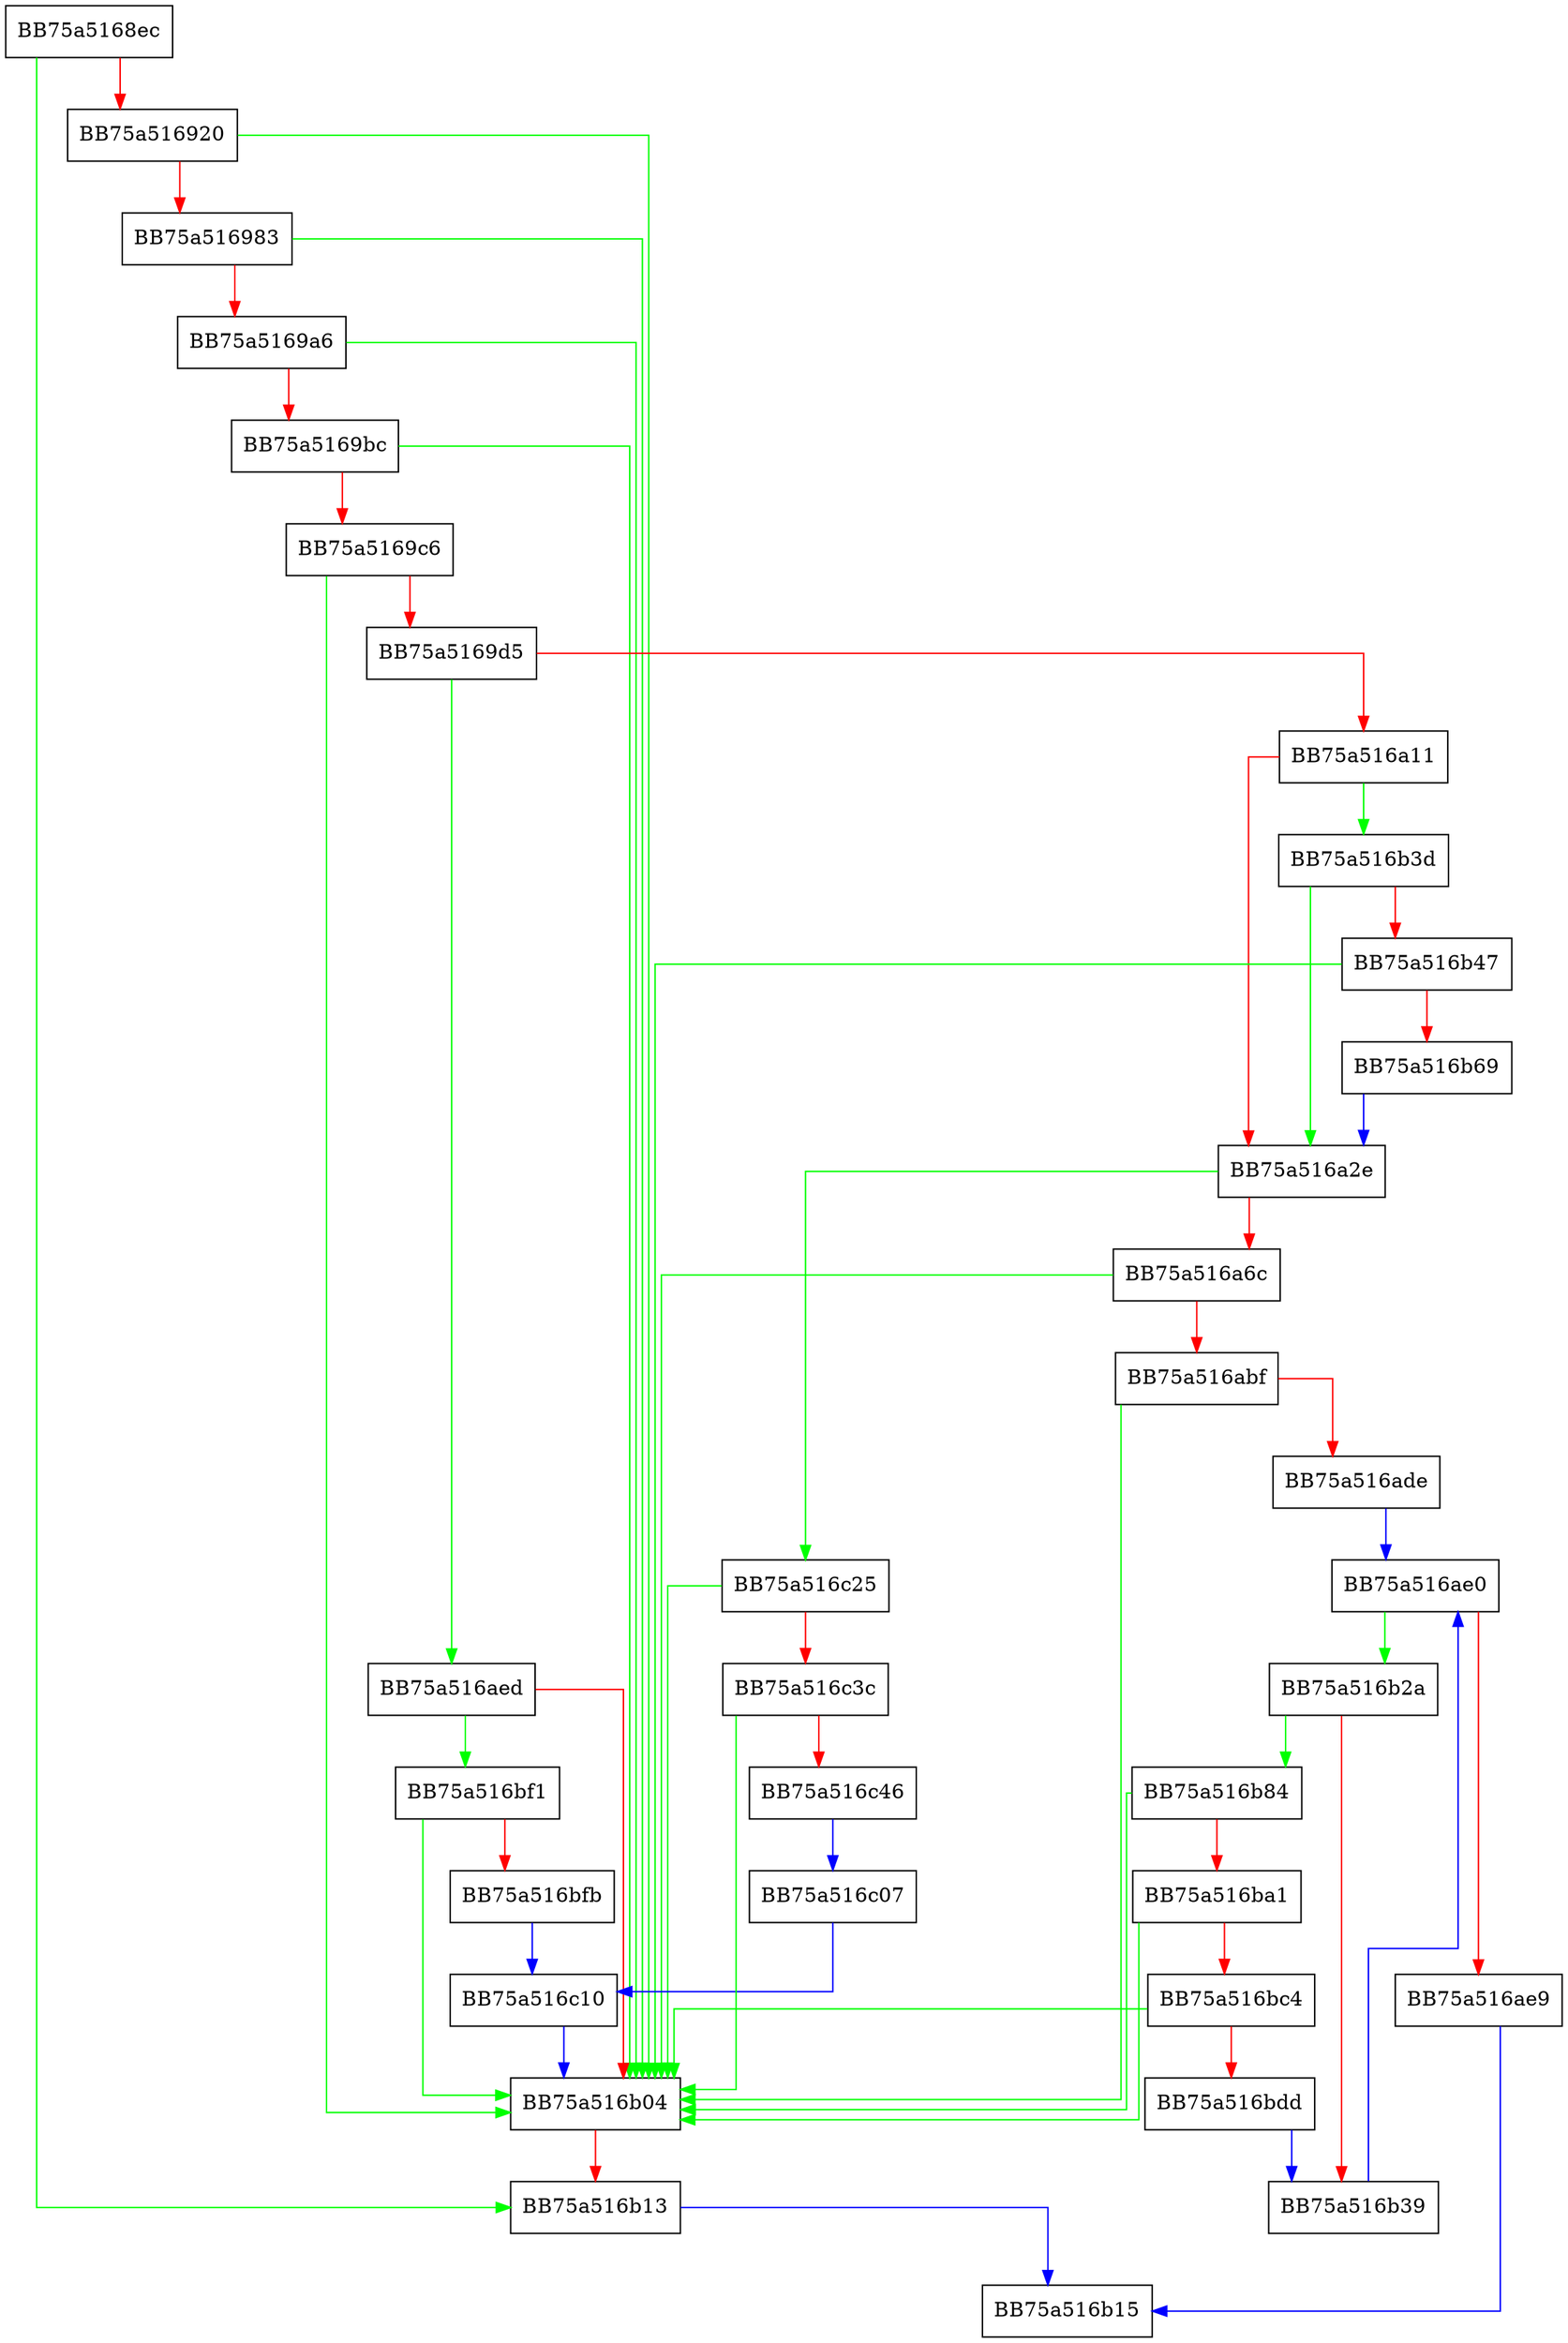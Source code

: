 digraph AllocState {
  node [shape="box"];
  graph [splines=ortho];
  BB75a5168ec -> BB75a516b13 [color="green"];
  BB75a5168ec -> BB75a516920 [color="red"];
  BB75a516920 -> BB75a516b04 [color="green"];
  BB75a516920 -> BB75a516983 [color="red"];
  BB75a516983 -> BB75a516b04 [color="green"];
  BB75a516983 -> BB75a5169a6 [color="red"];
  BB75a5169a6 -> BB75a516b04 [color="green"];
  BB75a5169a6 -> BB75a5169bc [color="red"];
  BB75a5169bc -> BB75a516b04 [color="green"];
  BB75a5169bc -> BB75a5169c6 [color="red"];
  BB75a5169c6 -> BB75a516b04 [color="green"];
  BB75a5169c6 -> BB75a5169d5 [color="red"];
  BB75a5169d5 -> BB75a516aed [color="green"];
  BB75a5169d5 -> BB75a516a11 [color="red"];
  BB75a516a11 -> BB75a516b3d [color="green"];
  BB75a516a11 -> BB75a516a2e [color="red"];
  BB75a516a2e -> BB75a516c25 [color="green"];
  BB75a516a2e -> BB75a516a6c [color="red"];
  BB75a516a6c -> BB75a516b04 [color="green"];
  BB75a516a6c -> BB75a516abf [color="red"];
  BB75a516abf -> BB75a516b04 [color="green"];
  BB75a516abf -> BB75a516ade [color="red"];
  BB75a516ade -> BB75a516ae0 [color="blue"];
  BB75a516ae0 -> BB75a516b2a [color="green"];
  BB75a516ae0 -> BB75a516ae9 [color="red"];
  BB75a516ae9 -> BB75a516b15 [color="blue"];
  BB75a516aed -> BB75a516bf1 [color="green"];
  BB75a516aed -> BB75a516b04 [color="red"];
  BB75a516b04 -> BB75a516b13 [color="red"];
  BB75a516b13 -> BB75a516b15 [color="blue"];
  BB75a516b2a -> BB75a516b84 [color="green"];
  BB75a516b2a -> BB75a516b39 [color="red"];
  BB75a516b39 -> BB75a516ae0 [color="blue"];
  BB75a516b3d -> BB75a516a2e [color="green"];
  BB75a516b3d -> BB75a516b47 [color="red"];
  BB75a516b47 -> BB75a516b04 [color="green"];
  BB75a516b47 -> BB75a516b69 [color="red"];
  BB75a516b69 -> BB75a516a2e [color="blue"];
  BB75a516b84 -> BB75a516b04 [color="green"];
  BB75a516b84 -> BB75a516ba1 [color="red"];
  BB75a516ba1 -> BB75a516b04 [color="green"];
  BB75a516ba1 -> BB75a516bc4 [color="red"];
  BB75a516bc4 -> BB75a516b04 [color="green"];
  BB75a516bc4 -> BB75a516bdd [color="red"];
  BB75a516bdd -> BB75a516b39 [color="blue"];
  BB75a516bf1 -> BB75a516b04 [color="green"];
  BB75a516bf1 -> BB75a516bfb [color="red"];
  BB75a516bfb -> BB75a516c10 [color="blue"];
  BB75a516c07 -> BB75a516c10 [color="blue"];
  BB75a516c10 -> BB75a516b04 [color="blue"];
  BB75a516c25 -> BB75a516b04 [color="green"];
  BB75a516c25 -> BB75a516c3c [color="red"];
  BB75a516c3c -> BB75a516b04 [color="green"];
  BB75a516c3c -> BB75a516c46 [color="red"];
  BB75a516c46 -> BB75a516c07 [color="blue"];
}